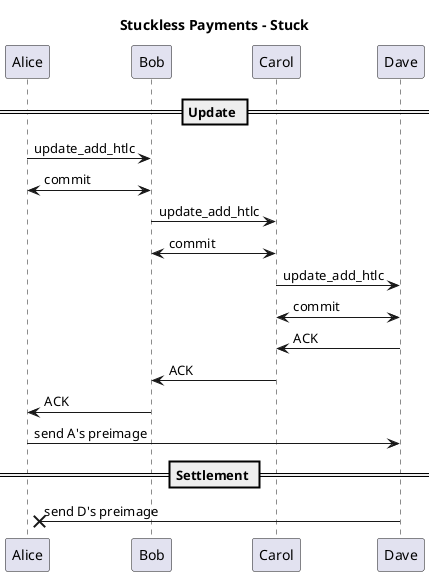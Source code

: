 @startuml
title Stuckless Payments - Stuck
participant Alice
participant Bob
participant Carol
participant Dave

== Update ==

Alice -> Bob: update_add_htlc
Alice <-> Bob: commit

Bob -> Carol: update_add_htlc
Bob <-> Carol: commit

Carol -> Dave: update_add_htlc
Carol <-> Dave: commit

Dave -> Carol: ACK
Carol -> Bob: ACK
Bob -> Alice: ACK

Alice -> Dave: send A's preimage

== Settlement ==

Dave ->x Alice: send D's preimage

@enduml
